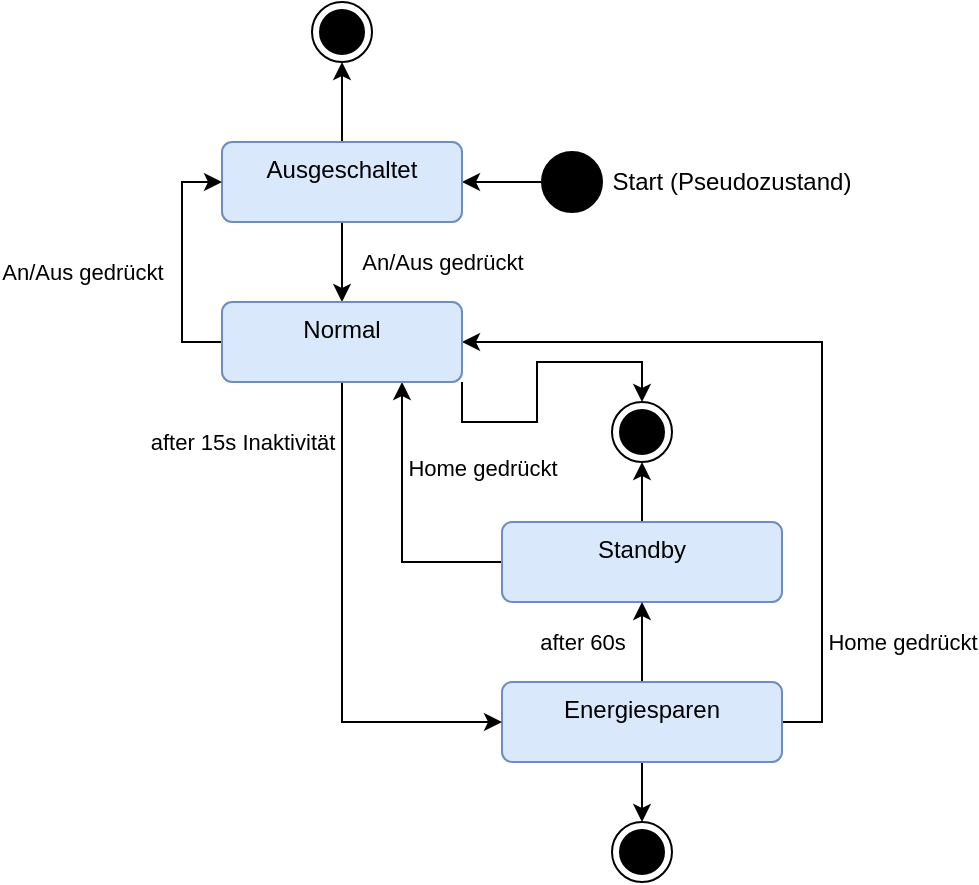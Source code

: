 <mxfile version="22.0.3" type="device">
  <diagram name="Seite-1" id="0ZfIkbULIkUiE2gjohz9">
    <mxGraphModel dx="1103" dy="642" grid="1" gridSize="10" guides="1" tooltips="1" connect="1" arrows="1" fold="1" page="1" pageScale="1" pageWidth="827" pageHeight="1169" math="0" shadow="0">
      <root>
        <mxCell id="0" />
        <mxCell id="1" parent="0" />
        <mxCell id="4IcgpvRgsn40kKhjCEfQ-1" style="edgeStyle=orthogonalEdgeStyle;rounded=0;orthogonalLoop=1;jettySize=auto;html=1;" parent="1" source="4IcgpvRgsn40kKhjCEfQ-3" target="4IcgpvRgsn40kKhjCEfQ-4" edge="1">
          <mxGeometry relative="1" as="geometry" />
        </mxCell>
        <mxCell id="4IcgpvRgsn40kKhjCEfQ-3" value="" style="ellipse;fillColor=strokeColor;html=1;" parent="1" vertex="1">
          <mxGeometry x="600" y="285" width="30" height="30" as="geometry" />
        </mxCell>
        <mxCell id="4IcgpvRgsn40kKhjCEfQ-11" style="edgeStyle=orthogonalEdgeStyle;rounded=0;orthogonalLoop=1;jettySize=auto;html=1;entryX=0.5;entryY=0;entryDx=0;entryDy=0;" parent="1" source="4IcgpvRgsn40kKhjCEfQ-4" target="4IcgpvRgsn40kKhjCEfQ-8" edge="1">
          <mxGeometry relative="1" as="geometry" />
        </mxCell>
        <mxCell id="4IcgpvRgsn40kKhjCEfQ-12" value="An/Aus gedrückt" style="edgeLabel;html=1;align=center;verticalAlign=middle;resizable=0;points=[];" parent="4IcgpvRgsn40kKhjCEfQ-11" vertex="1" connectable="0">
          <mxGeometry x="-0.09" y="2" relative="1" as="geometry">
            <mxPoint x="48" y="2" as="offset" />
          </mxGeometry>
        </mxCell>
        <mxCell id="Y8fyBqaZDzKWMSgAiNLa-4" style="edgeStyle=orthogonalEdgeStyle;rounded=0;orthogonalLoop=1;jettySize=auto;html=1;" edge="1" parent="1" source="4IcgpvRgsn40kKhjCEfQ-4" target="Y8fyBqaZDzKWMSgAiNLa-1">
          <mxGeometry relative="1" as="geometry" />
        </mxCell>
        <mxCell id="4IcgpvRgsn40kKhjCEfQ-4" value="Ausgeschaltet" style="html=1;align=center;verticalAlign=top;rounded=1;absoluteArcSize=1;arcSize=10;dashed=0;whiteSpace=wrap;fillColor=#dae8fc;strokeColor=#6c8ebf;" parent="1" vertex="1">
          <mxGeometry x="440" y="280" width="120" height="40" as="geometry" />
        </mxCell>
        <mxCell id="4IcgpvRgsn40kKhjCEfQ-5" value="Start (Pseudozustand)" style="text;html=1;strokeColor=none;fillColor=none;align=center;verticalAlign=middle;whiteSpace=wrap;rounded=0;" parent="1" vertex="1">
          <mxGeometry x="630" y="285" width="130" height="30" as="geometry" />
        </mxCell>
        <mxCell id="4IcgpvRgsn40kKhjCEfQ-9" value="Home gedrückt" style="edgeStyle=orthogonalEdgeStyle;rounded=0;orthogonalLoop=1;jettySize=auto;html=1;entryX=0.75;entryY=1;entryDx=0;entryDy=0;" parent="1" source="4IcgpvRgsn40kKhjCEfQ-6" target="4IcgpvRgsn40kKhjCEfQ-8" edge="1">
          <mxGeometry x="0.384" y="-40" relative="1" as="geometry">
            <mxPoint as="offset" />
          </mxGeometry>
        </mxCell>
        <mxCell id="Y8fyBqaZDzKWMSgAiNLa-6" style="edgeStyle=orthogonalEdgeStyle;rounded=0;orthogonalLoop=1;jettySize=auto;html=1;" edge="1" parent="1" source="4IcgpvRgsn40kKhjCEfQ-6" target="Y8fyBqaZDzKWMSgAiNLa-2">
          <mxGeometry relative="1" as="geometry" />
        </mxCell>
        <mxCell id="4IcgpvRgsn40kKhjCEfQ-6" value="Standby" style="html=1;align=center;verticalAlign=top;rounded=1;absoluteArcSize=1;arcSize=10;dashed=0;whiteSpace=wrap;fillColor=#dae8fc;strokeColor=#6c8ebf;" parent="1" vertex="1">
          <mxGeometry x="580" y="470" width="140" height="40" as="geometry" />
        </mxCell>
        <mxCell id="4IcgpvRgsn40kKhjCEfQ-15" value="Home gedrückt" style="edgeStyle=orthogonalEdgeStyle;rounded=0;orthogonalLoop=1;jettySize=auto;html=1;entryX=1;entryY=0.5;entryDx=0;entryDy=0;exitX=1;exitY=0.5;exitDx=0;exitDy=0;" parent="1" source="4IcgpvRgsn40kKhjCEfQ-7" target="4IcgpvRgsn40kKhjCEfQ-8" edge="1">
          <mxGeometry x="-0.692" y="-40" relative="1" as="geometry">
            <mxPoint as="offset" />
          </mxGeometry>
        </mxCell>
        <mxCell id="4IcgpvRgsn40kKhjCEfQ-16" value="after 60s" style="edgeStyle=orthogonalEdgeStyle;rounded=0;orthogonalLoop=1;jettySize=auto;html=1;" parent="1" source="4IcgpvRgsn40kKhjCEfQ-7" target="4IcgpvRgsn40kKhjCEfQ-6" edge="1">
          <mxGeometry y="30" relative="1" as="geometry">
            <mxPoint as="offset" />
          </mxGeometry>
        </mxCell>
        <mxCell id="Y8fyBqaZDzKWMSgAiNLa-7" style="edgeStyle=orthogonalEdgeStyle;rounded=0;orthogonalLoop=1;jettySize=auto;html=1;" edge="1" parent="1" source="4IcgpvRgsn40kKhjCEfQ-7" target="Y8fyBqaZDzKWMSgAiNLa-3">
          <mxGeometry relative="1" as="geometry" />
        </mxCell>
        <mxCell id="4IcgpvRgsn40kKhjCEfQ-7" value="Energiesparen" style="html=1;align=center;verticalAlign=top;rounded=1;absoluteArcSize=1;arcSize=10;dashed=0;whiteSpace=wrap;fillColor=#dae8fc;strokeColor=#6c8ebf;" parent="1" vertex="1">
          <mxGeometry x="580" y="550" width="140" height="40" as="geometry" />
        </mxCell>
        <mxCell id="4IcgpvRgsn40kKhjCEfQ-13" value="An/Aus gedrückt" style="edgeStyle=orthogonalEdgeStyle;rounded=0;orthogonalLoop=1;jettySize=auto;html=1;entryX=0;entryY=0.5;entryDx=0;entryDy=0;exitX=0;exitY=0.5;exitDx=0;exitDy=0;" parent="1" source="4IcgpvRgsn40kKhjCEfQ-8" target="4IcgpvRgsn40kKhjCEfQ-4" edge="1">
          <mxGeometry x="-0.076" y="50" relative="1" as="geometry">
            <mxPoint as="offset" />
          </mxGeometry>
        </mxCell>
        <mxCell id="4IcgpvRgsn40kKhjCEfQ-14" value="after 15s Inaktivität" style="edgeStyle=orthogonalEdgeStyle;rounded=0;orthogonalLoop=1;jettySize=auto;html=1;exitX=0.5;exitY=1;exitDx=0;exitDy=0;entryX=0;entryY=0.5;entryDx=0;entryDy=0;" parent="1" source="4IcgpvRgsn40kKhjCEfQ-8" target="4IcgpvRgsn40kKhjCEfQ-7" edge="1">
          <mxGeometry x="-0.76" y="-50" relative="1" as="geometry">
            <mxPoint as="offset" />
          </mxGeometry>
        </mxCell>
        <mxCell id="Y8fyBqaZDzKWMSgAiNLa-5" style="edgeStyle=orthogonalEdgeStyle;rounded=0;orthogonalLoop=1;jettySize=auto;html=1;exitX=1;exitY=1;exitDx=0;exitDy=0;" edge="1" parent="1" source="4IcgpvRgsn40kKhjCEfQ-8" target="Y8fyBqaZDzKWMSgAiNLa-2">
          <mxGeometry relative="1" as="geometry" />
        </mxCell>
        <mxCell id="4IcgpvRgsn40kKhjCEfQ-8" value="Normal" style="html=1;align=center;verticalAlign=top;rounded=1;absoluteArcSize=1;arcSize=10;dashed=0;whiteSpace=wrap;fillColor=#dae8fc;strokeColor=#6c8ebf;" parent="1" vertex="1">
          <mxGeometry x="440" y="360" width="120" height="40" as="geometry" />
        </mxCell>
        <mxCell id="Y8fyBqaZDzKWMSgAiNLa-1" value="" style="ellipse;html=1;shape=endState;fillColor=strokeColor;" vertex="1" parent="1">
          <mxGeometry x="485" y="210" width="30" height="30" as="geometry" />
        </mxCell>
        <mxCell id="Y8fyBqaZDzKWMSgAiNLa-2" value="" style="ellipse;html=1;shape=endState;fillColor=strokeColor;" vertex="1" parent="1">
          <mxGeometry x="635" y="410" width="30" height="30" as="geometry" />
        </mxCell>
        <mxCell id="Y8fyBqaZDzKWMSgAiNLa-3" value="" style="ellipse;html=1;shape=endState;fillColor=strokeColor;" vertex="1" parent="1">
          <mxGeometry x="635" y="620" width="30" height="30" as="geometry" />
        </mxCell>
      </root>
    </mxGraphModel>
  </diagram>
</mxfile>
